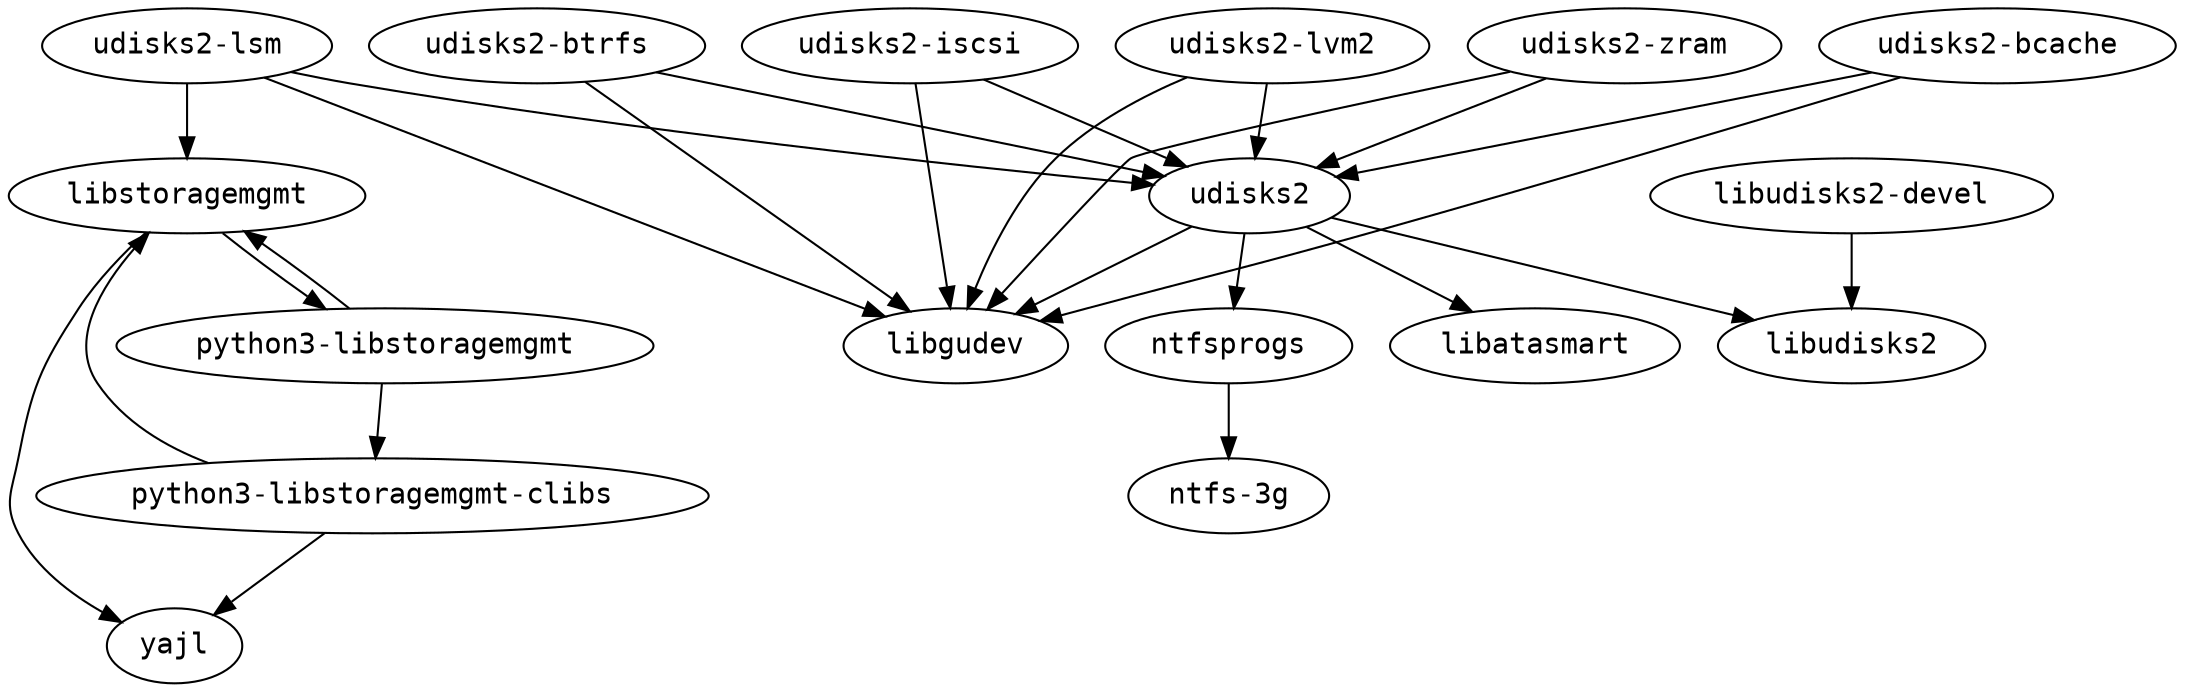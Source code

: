 strict digraph G {
node [fontname=monospace];
  "libstoragemgmt" -> "python3-libstoragemgmt";
  "libstoragemgmt" -> "yajl";
  "libudisks2-devel" -> "libudisks2";
  "ntfsprogs" -> "ntfs-3g";
  "python3-libstoragemgmt-clibs" -> "libstoragemgmt";
  "python3-libstoragemgmt-clibs" -> "yajl";
  "python3-libstoragemgmt" -> "libstoragemgmt";
  "python3-libstoragemgmt" -> "python3-libstoragemgmt-clibs";
  "udisks2-bcache" -> "libgudev";
  "udisks2-bcache" -> "udisks2";
  "udisks2-btrfs" -> "libgudev";
  "udisks2-btrfs" -> "udisks2";
  "udisks2-iscsi" -> "libgudev";
  "udisks2-iscsi" -> "udisks2";
  "udisks2" -> "libatasmart";
  "udisks2" -> "libgudev";
  "udisks2" -> "libudisks2";
  "udisks2-lsm" -> "libgudev";
  "udisks2-lsm" -> "libstoragemgmt";
  "udisks2-lsm" -> "udisks2";
  "udisks2-lvm2" -> "libgudev";
  "udisks2-lvm2" -> "udisks2";
  "udisks2" -> "ntfsprogs";
  "udisks2-zram" -> "libgudev";
  "udisks2-zram" -> "udisks2";
}
